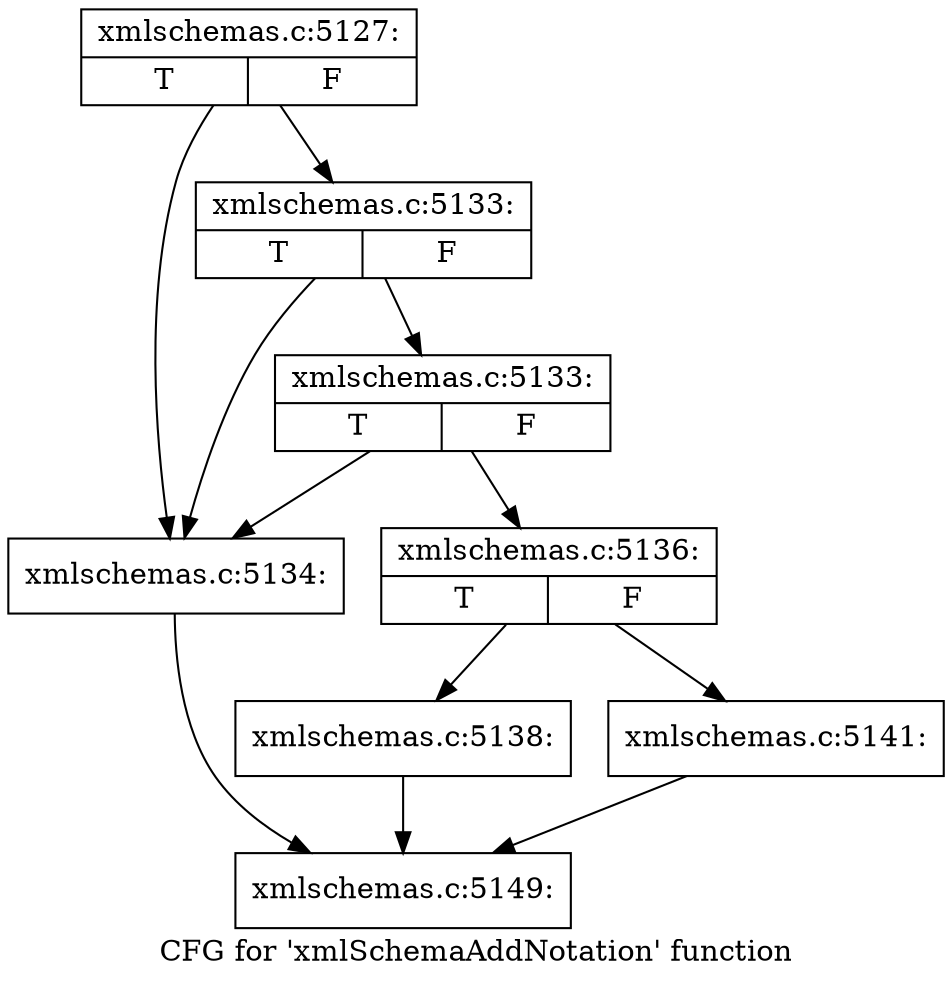 digraph "CFG for 'xmlSchemaAddNotation' function" {
	label="CFG for 'xmlSchemaAddNotation' function";

	Node0x4d6b300 [shape=record,label="{xmlschemas.c:5127:|{<s0>T|<s1>F}}"];
	Node0x4d6b300 -> Node0x4d725f0;
	Node0x4d6b300 -> Node0x4d72710;
	Node0x4d72710 [shape=record,label="{xmlschemas.c:5133:|{<s0>T|<s1>F}}"];
	Node0x4d72710 -> Node0x4d725f0;
	Node0x4d72710 -> Node0x4d72690;
	Node0x4d72690 [shape=record,label="{xmlschemas.c:5133:|{<s0>T|<s1>F}}"];
	Node0x4d72690 -> Node0x4d725f0;
	Node0x4d72690 -> Node0x4d72640;
	Node0x4d725f0 [shape=record,label="{xmlschemas.c:5134:}"];
	Node0x4d725f0 -> Node0x4d6b7e0;
	Node0x4d72640 [shape=record,label="{xmlschemas.c:5136:|{<s0>T|<s1>F}}"];
	Node0x4d72640 -> Node0x4d73250;
	Node0x4d72640 -> Node0x4d732a0;
	Node0x4d73250 [shape=record,label="{xmlschemas.c:5138:}"];
	Node0x4d73250 -> Node0x4d6b7e0;
	Node0x4d732a0 [shape=record,label="{xmlschemas.c:5141:}"];
	Node0x4d732a0 -> Node0x4d6b7e0;
	Node0x4d6b7e0 [shape=record,label="{xmlschemas.c:5149:}"];
}
